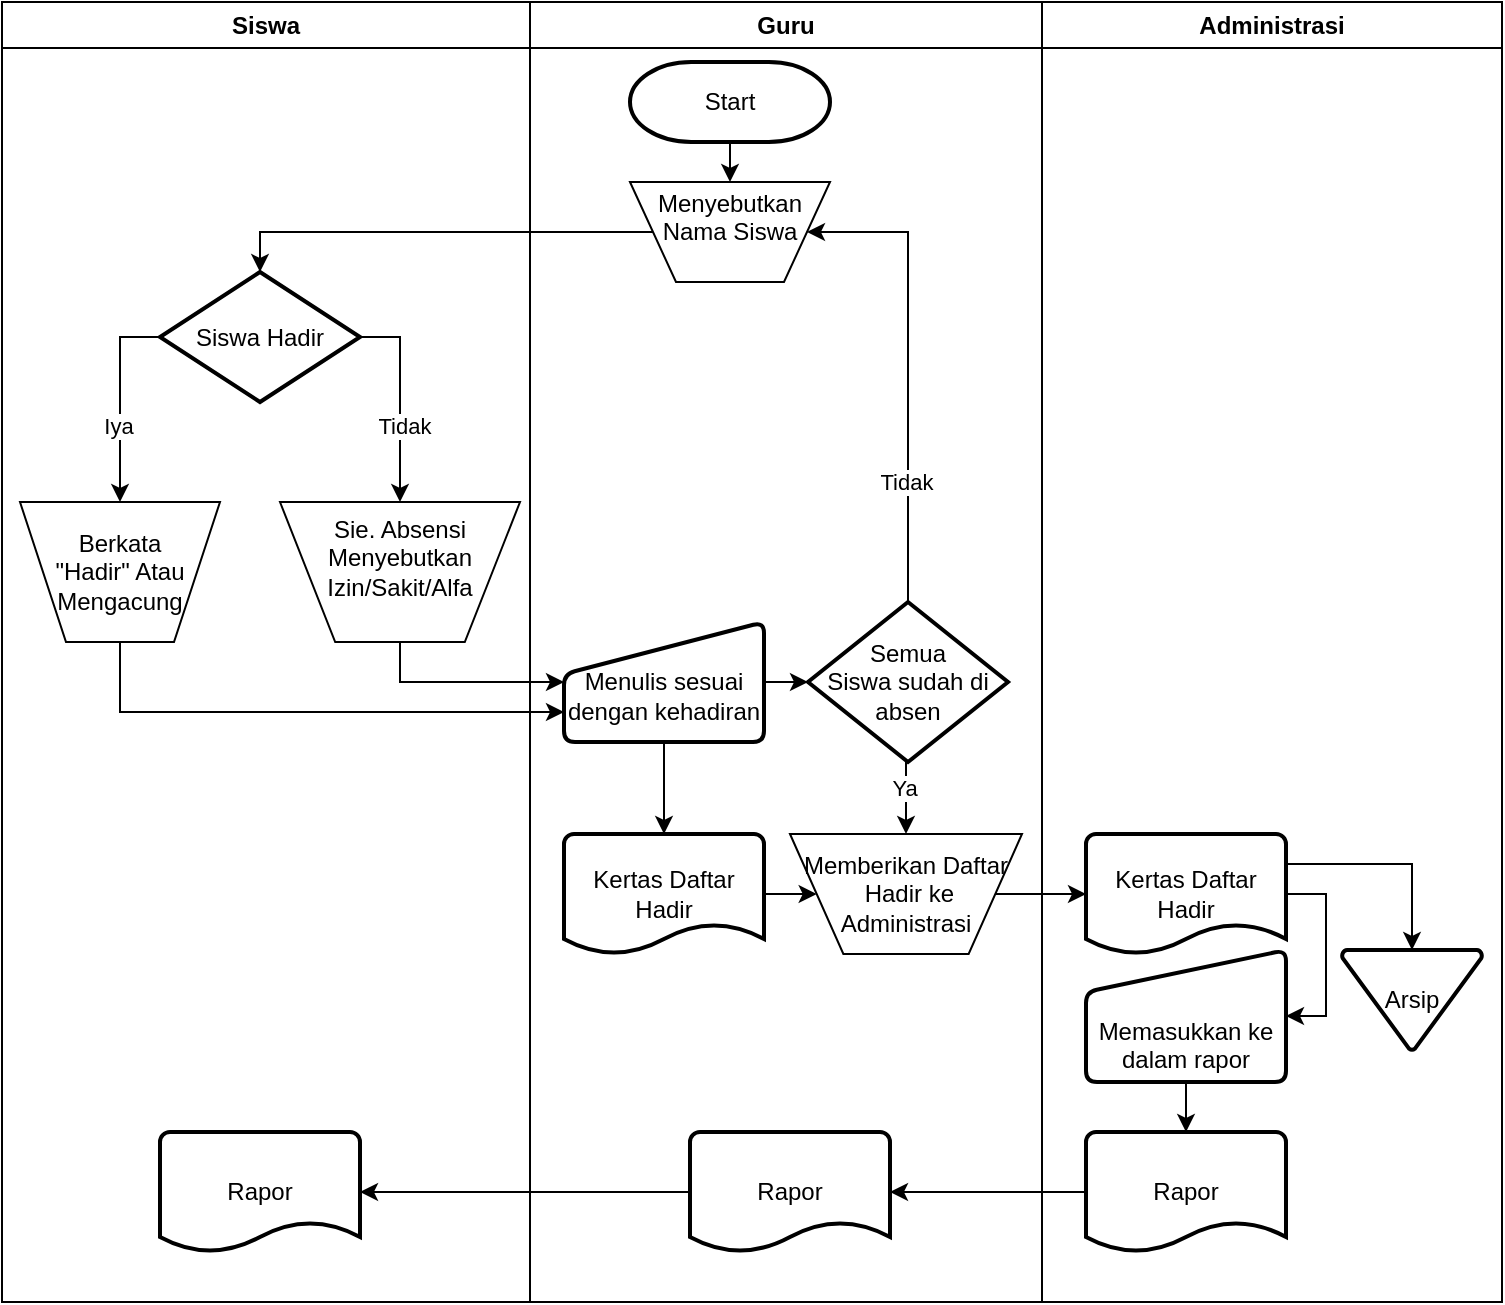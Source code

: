 <mxfile version="23.1.6" type="github">
  <diagram id="C5RBs43oDa-KdzZeNtuy" name="Page-1">
    <mxGraphModel dx="880" dy="434" grid="1" gridSize="10" guides="1" tooltips="1" connect="1" arrows="1" fold="1" page="1" pageScale="1" pageWidth="827" pageHeight="1169" math="0" shadow="0">
      <root>
        <mxCell id="WIyWlLk6GJQsqaUBKTNV-0" />
        <mxCell id="WIyWlLk6GJQsqaUBKTNV-1" parent="WIyWlLk6GJQsqaUBKTNV-0" />
        <mxCell id="WIyWlLk6GJQsqaUBKTNV-2" value="" style="rounded=0;html=1;jettySize=auto;orthogonalLoop=1;fontSize=11;endArrow=block;endFill=0;endSize=8;strokeWidth=1;shadow=0;labelBackgroundColor=none;edgeStyle=orthogonalEdgeStyle;" parent="WIyWlLk6GJQsqaUBKTNV-1" target="WIyWlLk6GJQsqaUBKTNV-6" edge="1">
          <mxGeometry relative="1" as="geometry">
            <mxPoint x="220" y="120" as="sourcePoint" />
          </mxGeometry>
        </mxCell>
        <mxCell id="69SfffOF1m4H34H6_Dxd-0" value="Guru" style="swimlane;whiteSpace=wrap;html=1;" vertex="1" parent="WIyWlLk6GJQsqaUBKTNV-1">
          <mxGeometry x="314" y="20" width="256" height="650" as="geometry" />
        </mxCell>
        <mxCell id="69SfffOF1m4H34H6_Dxd-8" style="edgeStyle=orthogonalEdgeStyle;rounded=0;orthogonalLoop=1;jettySize=auto;html=1;exitX=0.5;exitY=1;exitDx=0;exitDy=0;exitPerimeter=0;entryX=0.5;entryY=0;entryDx=0;entryDy=0;" edge="1" parent="69SfffOF1m4H34H6_Dxd-0" source="69SfffOF1m4H34H6_Dxd-5" target="69SfffOF1m4H34H6_Dxd-7">
          <mxGeometry relative="1" as="geometry" />
        </mxCell>
        <mxCell id="69SfffOF1m4H34H6_Dxd-5" value="Start" style="strokeWidth=2;html=1;shape=mxgraph.flowchart.terminator;whiteSpace=wrap;" vertex="1" parent="69SfffOF1m4H34H6_Dxd-0">
          <mxGeometry x="50" y="30" width="100" height="40" as="geometry" />
        </mxCell>
        <mxCell id="69SfffOF1m4H34H6_Dxd-7" value="Menyebutkan Nama Siswa&lt;div&gt;&lt;br/&gt;&lt;/div&gt;" style="verticalLabelPosition=middle;verticalAlign=middle;html=1;shape=trapezoid;perimeter=trapezoidPerimeter;whiteSpace=wrap;size=0.23;arcSize=10;flipV=1;labelPosition=center;align=center;" vertex="1" parent="69SfffOF1m4H34H6_Dxd-0">
          <mxGeometry x="50" y="90" width="100" height="50" as="geometry" />
        </mxCell>
        <mxCell id="69SfffOF1m4H34H6_Dxd-16" value="&lt;br&gt;Menulis sesuai dengan kehadiran" style="html=1;strokeWidth=2;shape=manualInput;whiteSpace=wrap;rounded=1;size=26;arcSize=11;" vertex="1" parent="69SfffOF1m4H34H6_Dxd-0">
          <mxGeometry x="17" y="310" width="100" height="60" as="geometry" />
        </mxCell>
        <mxCell id="69SfffOF1m4H34H6_Dxd-19" value="Kertas Daftar Hadir" style="strokeWidth=2;html=1;shape=mxgraph.flowchart.document2;whiteSpace=wrap;size=0.25;" vertex="1" parent="69SfffOF1m4H34H6_Dxd-0">
          <mxGeometry x="17" y="416" width="100" height="60" as="geometry" />
        </mxCell>
        <mxCell id="69SfffOF1m4H34H6_Dxd-20" style="edgeStyle=orthogonalEdgeStyle;rounded=0;orthogonalLoop=1;jettySize=auto;html=1;entryX=0.5;entryY=0;entryDx=0;entryDy=0;entryPerimeter=0;" edge="1" parent="69SfffOF1m4H34H6_Dxd-0" source="69SfffOF1m4H34H6_Dxd-16" target="69SfffOF1m4H34H6_Dxd-19">
          <mxGeometry relative="1" as="geometry" />
        </mxCell>
        <mxCell id="69SfffOF1m4H34H6_Dxd-22" style="edgeStyle=orthogonalEdgeStyle;rounded=0;orthogonalLoop=1;jettySize=auto;html=1;exitX=0.5;exitY=1;exitDx=0;exitDy=0;exitPerimeter=0;entryX=0.5;entryY=0;entryDx=0;entryDy=0;" edge="1" parent="69SfffOF1m4H34H6_Dxd-0" source="69SfffOF1m4H34H6_Dxd-6" target="69SfffOF1m4H34H6_Dxd-38">
          <mxGeometry relative="1" as="geometry">
            <mxPoint x="316" y="360" as="targetPoint" />
          </mxGeometry>
        </mxCell>
        <mxCell id="69SfffOF1m4H34H6_Dxd-30" value="Ya" style="edgeLabel;html=1;align=center;verticalAlign=middle;resizable=0;points=[];" vertex="1" connectable="0" parent="69SfffOF1m4H34H6_Dxd-22">
          <mxGeometry x="-0.278" y="-1" relative="1" as="geometry">
            <mxPoint as="offset" />
          </mxGeometry>
        </mxCell>
        <mxCell id="69SfffOF1m4H34H6_Dxd-31" style="edgeStyle=orthogonalEdgeStyle;rounded=0;orthogonalLoop=1;jettySize=auto;html=1;entryX=1;entryY=0.5;entryDx=0;entryDy=0;exitX=0.5;exitY=0;exitDx=0;exitDy=0;exitPerimeter=0;" edge="1" parent="69SfffOF1m4H34H6_Dxd-0" source="69SfffOF1m4H34H6_Dxd-6" target="69SfffOF1m4H34H6_Dxd-7">
          <mxGeometry relative="1" as="geometry">
            <mxPoint x="226" y="270" as="sourcePoint" />
            <Array as="points">
              <mxPoint x="189" y="115" />
            </Array>
          </mxGeometry>
        </mxCell>
        <mxCell id="69SfffOF1m4H34H6_Dxd-32" value="Tidak" style="edgeLabel;html=1;align=center;verticalAlign=middle;resizable=0;points=[];" vertex="1" connectable="0" parent="69SfffOF1m4H34H6_Dxd-31">
          <mxGeometry x="-0.489" y="1" relative="1" as="geometry">
            <mxPoint as="offset" />
          </mxGeometry>
        </mxCell>
        <mxCell id="69SfffOF1m4H34H6_Dxd-6" value="Semua &lt;br&gt;Siswa sudah di &lt;br&gt;absen" style="strokeWidth=2;html=1;shape=mxgraph.flowchart.decision;whiteSpace=wrap;" vertex="1" parent="69SfffOF1m4H34H6_Dxd-0">
          <mxGeometry x="139" y="300" width="100" height="80" as="geometry" />
        </mxCell>
        <mxCell id="69SfffOF1m4H34H6_Dxd-21" style="edgeStyle=orthogonalEdgeStyle;rounded=0;orthogonalLoop=1;jettySize=auto;html=1;exitX=1;exitY=0.5;exitDx=0;exitDy=0;entryX=0;entryY=0.5;entryDx=0;entryDy=0;entryPerimeter=0;" edge="1" parent="69SfffOF1m4H34H6_Dxd-0" source="69SfffOF1m4H34H6_Dxd-16" target="69SfffOF1m4H34H6_Dxd-6">
          <mxGeometry relative="1" as="geometry" />
        </mxCell>
        <mxCell id="69SfffOF1m4H34H6_Dxd-28" style="edgeStyle=orthogonalEdgeStyle;rounded=0;orthogonalLoop=1;jettySize=auto;html=1;exitX=1;exitY=0.5;exitDx=0;exitDy=0;exitPerimeter=0;entryX=0;entryY=0.5;entryDx=0;entryDy=0;" edge="1" parent="69SfffOF1m4H34H6_Dxd-0" source="69SfffOF1m4H34H6_Dxd-19" target="69SfffOF1m4H34H6_Dxd-38">
          <mxGeometry relative="1" as="geometry">
            <mxPoint x="146" y="446" as="targetPoint" />
          </mxGeometry>
        </mxCell>
        <mxCell id="69SfffOF1m4H34H6_Dxd-38" value="Memberikan Daftar&lt;br&gt;&amp;nbsp;Hadir ke Administrasi" style="verticalLabelPosition=middle;verticalAlign=middle;html=1;shape=trapezoid;perimeter=trapezoidPerimeter;whiteSpace=wrap;size=0.23;arcSize=10;flipV=1;labelPosition=center;align=center;" vertex="1" parent="69SfffOF1m4H34H6_Dxd-0">
          <mxGeometry x="130" y="416" width="116" height="60" as="geometry" />
        </mxCell>
        <mxCell id="69SfffOF1m4H34H6_Dxd-42" value="Rapor" style="strokeWidth=2;html=1;shape=mxgraph.flowchart.document2;whiteSpace=wrap;size=0.25;" vertex="1" parent="69SfffOF1m4H34H6_Dxd-0">
          <mxGeometry x="80" y="565" width="100" height="60" as="geometry" />
        </mxCell>
        <mxCell id="69SfffOF1m4H34H6_Dxd-1" value="Administrasi" style="swimlane;whiteSpace=wrap;html=1;" vertex="1" parent="WIyWlLk6GJQsqaUBKTNV-1">
          <mxGeometry x="570" y="20" width="230" height="650" as="geometry" />
        </mxCell>
        <mxCell id="69SfffOF1m4H34H6_Dxd-37" style="edgeStyle=orthogonalEdgeStyle;rounded=0;orthogonalLoop=1;jettySize=auto;html=1;exitX=1;exitY=0.5;exitDx=0;exitDy=0;exitPerimeter=0;entryX=1;entryY=0.5;entryDx=0;entryDy=0;" edge="1" parent="69SfffOF1m4H34H6_Dxd-1" source="69SfffOF1m4H34H6_Dxd-27" target="69SfffOF1m4H34H6_Dxd-34">
          <mxGeometry relative="1" as="geometry" />
        </mxCell>
        <mxCell id="69SfffOF1m4H34H6_Dxd-27" value="Kertas Daftar Hadir" style="strokeWidth=2;html=1;shape=mxgraph.flowchart.document2;whiteSpace=wrap;size=0.25;" vertex="1" parent="69SfffOF1m4H34H6_Dxd-1">
          <mxGeometry x="22" y="416" width="100" height="60" as="geometry" />
        </mxCell>
        <mxCell id="69SfffOF1m4H34H6_Dxd-34" value="&lt;br&gt;&lt;br&gt;Memasukkan ke dalam rapor" style="html=1;strokeWidth=2;shape=manualInput;whiteSpace=wrap;rounded=1;size=21;arcSize=11;" vertex="1" parent="69SfffOF1m4H34H6_Dxd-1">
          <mxGeometry x="22" y="474" width="100" height="66" as="geometry" />
        </mxCell>
        <mxCell id="69SfffOF1m4H34H6_Dxd-35" value="Arsip" style="strokeWidth=2;html=1;shape=mxgraph.flowchart.merge_or_storage;whiteSpace=wrap;" vertex="1" parent="69SfffOF1m4H34H6_Dxd-1">
          <mxGeometry x="150" y="474" width="70" height="50" as="geometry" />
        </mxCell>
        <mxCell id="69SfffOF1m4H34H6_Dxd-36" style="edgeStyle=orthogonalEdgeStyle;rounded=0;orthogonalLoop=1;jettySize=auto;html=1;exitX=1;exitY=0.25;exitDx=0;exitDy=0;exitPerimeter=0;entryX=0.5;entryY=0;entryDx=0;entryDy=0;entryPerimeter=0;" edge="1" parent="69SfffOF1m4H34H6_Dxd-1" source="69SfffOF1m4H34H6_Dxd-27" target="69SfffOF1m4H34H6_Dxd-35">
          <mxGeometry relative="1" as="geometry" />
        </mxCell>
        <mxCell id="69SfffOF1m4H34H6_Dxd-40" value="Rapor" style="strokeWidth=2;html=1;shape=mxgraph.flowchart.document2;whiteSpace=wrap;size=0.25;" vertex="1" parent="69SfffOF1m4H34H6_Dxd-1">
          <mxGeometry x="22" y="565" width="100" height="60" as="geometry" />
        </mxCell>
        <mxCell id="69SfffOF1m4H34H6_Dxd-41" style="edgeStyle=orthogonalEdgeStyle;rounded=0;orthogonalLoop=1;jettySize=auto;html=1;exitX=0.5;exitY=1;exitDx=0;exitDy=0;entryX=0.5;entryY=0;entryDx=0;entryDy=0;entryPerimeter=0;" edge="1" parent="69SfffOF1m4H34H6_Dxd-1" source="69SfffOF1m4H34H6_Dxd-34" target="69SfffOF1m4H34H6_Dxd-40">
          <mxGeometry relative="1" as="geometry" />
        </mxCell>
        <mxCell id="69SfffOF1m4H34H6_Dxd-2" value="Siswa" style="swimlane;whiteSpace=wrap;html=1;startSize=23;" vertex="1" parent="WIyWlLk6GJQsqaUBKTNV-1">
          <mxGeometry x="50" y="20" width="264" height="650" as="geometry" />
        </mxCell>
        <mxCell id="69SfffOF1m4H34H6_Dxd-9" value="Berkata &lt;br&gt;&quot;Hadir&quot; Atau Mengacung" style="verticalLabelPosition=middle;verticalAlign=middle;html=1;shape=trapezoid;perimeter=trapezoidPerimeter;whiteSpace=wrap;size=0.23;arcSize=10;flipV=1;labelPosition=center;align=center;" vertex="1" parent="69SfffOF1m4H34H6_Dxd-2">
          <mxGeometry x="9" y="250" width="100" height="70" as="geometry" />
        </mxCell>
        <mxCell id="69SfffOF1m4H34H6_Dxd-13" style="edgeStyle=orthogonalEdgeStyle;rounded=0;orthogonalLoop=1;jettySize=auto;html=1;exitX=0;exitY=0.5;exitDx=0;exitDy=0;exitPerimeter=0;entryX=0.5;entryY=0;entryDx=0;entryDy=0;" edge="1" parent="69SfffOF1m4H34H6_Dxd-2" source="69SfffOF1m4H34H6_Dxd-11" target="69SfffOF1m4H34H6_Dxd-9">
          <mxGeometry relative="1" as="geometry" />
        </mxCell>
        <mxCell id="69SfffOF1m4H34H6_Dxd-24" value="Iya" style="edgeLabel;html=1;align=center;verticalAlign=middle;resizable=0;points=[];" vertex="1" connectable="0" parent="69SfffOF1m4H34H6_Dxd-13">
          <mxGeometry x="0.239" y="-1" relative="1" as="geometry">
            <mxPoint y="1" as="offset" />
          </mxGeometry>
        </mxCell>
        <mxCell id="69SfffOF1m4H34H6_Dxd-15" style="edgeStyle=orthogonalEdgeStyle;rounded=0;orthogonalLoop=1;jettySize=auto;html=1;exitX=1;exitY=0.5;exitDx=0;exitDy=0;exitPerimeter=0;entryX=0.5;entryY=0;entryDx=0;entryDy=0;" edge="1" parent="69SfffOF1m4H34H6_Dxd-2" source="69SfffOF1m4H34H6_Dxd-11" target="69SfffOF1m4H34H6_Dxd-14">
          <mxGeometry relative="1" as="geometry" />
        </mxCell>
        <mxCell id="69SfffOF1m4H34H6_Dxd-23" value="Tidak" style="edgeLabel;html=1;align=center;verticalAlign=middle;resizable=0;points=[];" vertex="1" connectable="0" parent="69SfffOF1m4H34H6_Dxd-15">
          <mxGeometry x="0.239" y="2" relative="1" as="geometry">
            <mxPoint y="1" as="offset" />
          </mxGeometry>
        </mxCell>
        <mxCell id="69SfffOF1m4H34H6_Dxd-11" value="Siswa Hadir" style="strokeWidth=2;html=1;shape=mxgraph.flowchart.decision;whiteSpace=wrap;" vertex="1" parent="69SfffOF1m4H34H6_Dxd-2">
          <mxGeometry x="79" y="135" width="100" height="65" as="geometry" />
        </mxCell>
        <mxCell id="69SfffOF1m4H34H6_Dxd-14" value="Sie. Absensi Menyebutkan Izin/Sakit/Alfa&lt;div&gt;&lt;br/&gt;&lt;/div&gt;" style="verticalLabelPosition=middle;verticalAlign=middle;html=1;shape=trapezoid;perimeter=trapezoidPerimeter;whiteSpace=wrap;size=0.23;arcSize=10;flipV=1;labelPosition=center;align=center;" vertex="1" parent="69SfffOF1m4H34H6_Dxd-2">
          <mxGeometry x="139" y="250" width="120" height="70" as="geometry" />
        </mxCell>
        <mxCell id="69SfffOF1m4H34H6_Dxd-43" value="Rapor" style="strokeWidth=2;html=1;shape=mxgraph.flowchart.document2;whiteSpace=wrap;size=0.25;" vertex="1" parent="69SfffOF1m4H34H6_Dxd-2">
          <mxGeometry x="79" y="565" width="100" height="60" as="geometry" />
        </mxCell>
        <mxCell id="69SfffOF1m4H34H6_Dxd-12" style="edgeStyle=orthogonalEdgeStyle;rounded=0;orthogonalLoop=1;jettySize=auto;html=1;exitX=0;exitY=0.5;exitDx=0;exitDy=0;entryX=0.5;entryY=0;entryDx=0;entryDy=0;entryPerimeter=0;" edge="1" parent="WIyWlLk6GJQsqaUBKTNV-1" source="69SfffOF1m4H34H6_Dxd-7" target="69SfffOF1m4H34H6_Dxd-11">
          <mxGeometry relative="1" as="geometry" />
        </mxCell>
        <mxCell id="69SfffOF1m4H34H6_Dxd-17" style="edgeStyle=orthogonalEdgeStyle;rounded=0;orthogonalLoop=1;jettySize=auto;html=1;exitX=0.5;exitY=1;exitDx=0;exitDy=0;entryX=0;entryY=0.75;entryDx=0;entryDy=0;" edge="1" parent="WIyWlLk6GJQsqaUBKTNV-1" source="69SfffOF1m4H34H6_Dxd-9" target="69SfffOF1m4H34H6_Dxd-16">
          <mxGeometry relative="1" as="geometry">
            <Array as="points">
              <mxPoint x="109" y="375" />
            </Array>
          </mxGeometry>
        </mxCell>
        <mxCell id="69SfffOF1m4H34H6_Dxd-18" style="edgeStyle=orthogonalEdgeStyle;rounded=0;orthogonalLoop=1;jettySize=auto;html=1;exitX=0.5;exitY=1;exitDx=0;exitDy=0;entryX=0;entryY=0.5;entryDx=0;entryDy=0;" edge="1" parent="WIyWlLk6GJQsqaUBKTNV-1" source="69SfffOF1m4H34H6_Dxd-14" target="69SfffOF1m4H34H6_Dxd-16">
          <mxGeometry relative="1" as="geometry" />
        </mxCell>
        <mxCell id="69SfffOF1m4H34H6_Dxd-29" style="edgeStyle=orthogonalEdgeStyle;rounded=0;orthogonalLoop=1;jettySize=auto;html=1;exitX=1;exitY=0.5;exitDx=0;exitDy=0;entryX=0;entryY=0.5;entryDx=0;entryDy=0;entryPerimeter=0;" edge="1" parent="WIyWlLk6GJQsqaUBKTNV-1" source="69SfffOF1m4H34H6_Dxd-38" target="69SfffOF1m4H34H6_Dxd-27">
          <mxGeometry relative="1" as="geometry">
            <mxPoint x="560" y="466" as="sourcePoint" />
          </mxGeometry>
        </mxCell>
        <mxCell id="69SfffOF1m4H34H6_Dxd-44" style="edgeStyle=orthogonalEdgeStyle;rounded=0;orthogonalLoop=1;jettySize=auto;html=1;exitX=0;exitY=0.5;exitDx=0;exitDy=0;exitPerimeter=0;entryX=1;entryY=0.5;entryDx=0;entryDy=0;entryPerimeter=0;" edge="1" parent="WIyWlLk6GJQsqaUBKTNV-1" source="69SfffOF1m4H34H6_Dxd-40" target="69SfffOF1m4H34H6_Dxd-42">
          <mxGeometry relative="1" as="geometry" />
        </mxCell>
        <mxCell id="69SfffOF1m4H34H6_Dxd-45" style="edgeStyle=orthogonalEdgeStyle;rounded=0;orthogonalLoop=1;jettySize=auto;html=1;entryX=1;entryY=0.5;entryDx=0;entryDy=0;entryPerimeter=0;" edge="1" parent="WIyWlLk6GJQsqaUBKTNV-1" source="69SfffOF1m4H34H6_Dxd-42" target="69SfffOF1m4H34H6_Dxd-43">
          <mxGeometry relative="1" as="geometry" />
        </mxCell>
      </root>
    </mxGraphModel>
  </diagram>
</mxfile>
